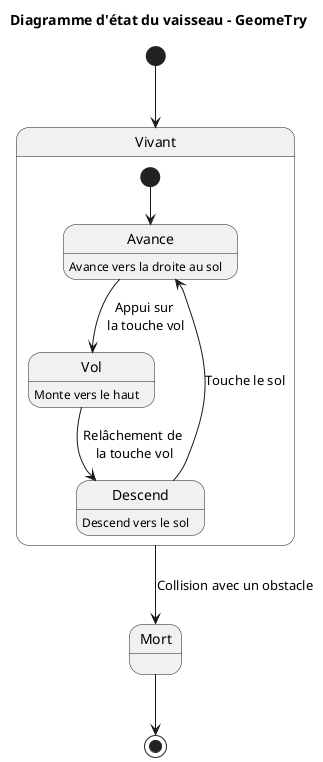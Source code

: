 @startuml ShipState
title Diagramme d'état du vaisseau - GeomeTry

[*] --> Vivant

state Vivant {
    [*] --> Avance
    Avance : Avance vers la droite au sol
    Avance --> Vol : Appui sur \nla touche vol
    Vol : Monte vers le haut
    Vol --> Descend : Relâchement de \nla touche vol
    Descend : Descend vers le sol
    Descend --> Avance : Touche le sol
}

Vivant --> Mort : Collision avec un obstacle
Mort --> [*]

@enduml
